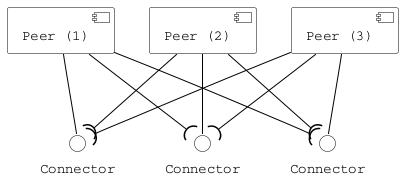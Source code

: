 @startuml

skinparam component {
    FontName Courier
    ArrowColor black
    BorderColor black
    BackgroundColor white
}

skinparam interface {
    FontName Courier
    BorderColor black
    BackgroundColor white
}

[Peer (1)] as p1
[Peer (2)] as p2
[Peer (3)] as p3

() "Connector" as c1
() "Connector" as c2
() "Connector" as c3

p1 -- c1
p2 -- c2
p3 -- c3

p1 --( c2
p1 --( c3
p2 --( c1
p2 --( c3
p3 --( c1
p3 --( c2

@enduml